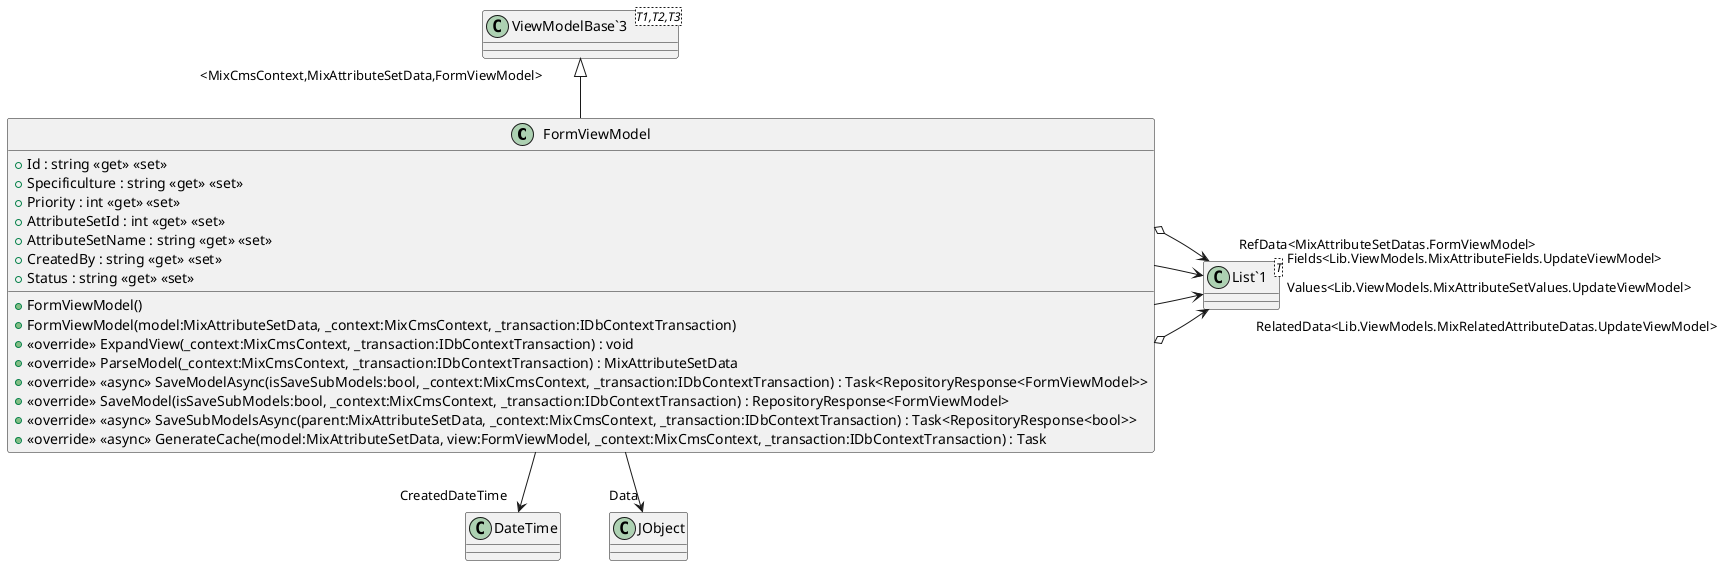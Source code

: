 @startuml
class FormViewModel {
    + Id : string <<get>> <<set>>
    + Specificulture : string <<get>> <<set>>
    + Priority : int <<get>> <<set>>
    + AttributeSetId : int <<get>> <<set>>
    + AttributeSetName : string <<get>> <<set>>
    + CreatedBy : string <<get>> <<set>>
    + Status : string <<get>> <<set>>
    + FormViewModel()
    + FormViewModel(model:MixAttributeSetData, _context:MixCmsContext, _transaction:IDbContextTransaction)
    + <<override>> ExpandView(_context:MixCmsContext, _transaction:IDbContextTransaction) : void
    + <<override>> ParseModel(_context:MixCmsContext, _transaction:IDbContextTransaction) : MixAttributeSetData
    + <<override>> <<async>> SaveModelAsync(isSaveSubModels:bool, _context:MixCmsContext, _transaction:IDbContextTransaction) : Task<RepositoryResponse<FormViewModel>>
    + <<override>> SaveModel(isSaveSubModels:bool, _context:MixCmsContext, _transaction:IDbContextTransaction) : RepositoryResponse<FormViewModel>
    + <<override>> <<async>> SaveSubModelsAsync(parent:MixAttributeSetData, _context:MixCmsContext, _transaction:IDbContextTransaction) : Task<RepositoryResponse<bool>>
    + <<override>> <<async>> GenerateCache(model:MixAttributeSetData, view:FormViewModel, _context:MixCmsContext, _transaction:IDbContextTransaction) : Task
}
class "ViewModelBase`3"<T1,T2,T3> {
}
class "List`1"<T> {
}
"ViewModelBase`3" "<MixCmsContext,MixAttributeSetData,FormViewModel>" <|-- FormViewModel
FormViewModel --> "CreatedDateTime" DateTime
FormViewModel --> "Data" JObject
FormViewModel o-> "RelatedData<Lib.ViewModels.MixRelatedAttributeDatas.UpdateViewModel>" "List`1"
FormViewModel --> "Values<Lib.ViewModels.MixAttributeSetValues.UpdateViewModel>" "List`1"
FormViewModel --> "Fields<Lib.ViewModels.MixAttributeFields.UpdateViewModel>" "List`1"
FormViewModel o-> "RefData<MixAttributeSetDatas.FormViewModel>" "List`1"
@enduml
